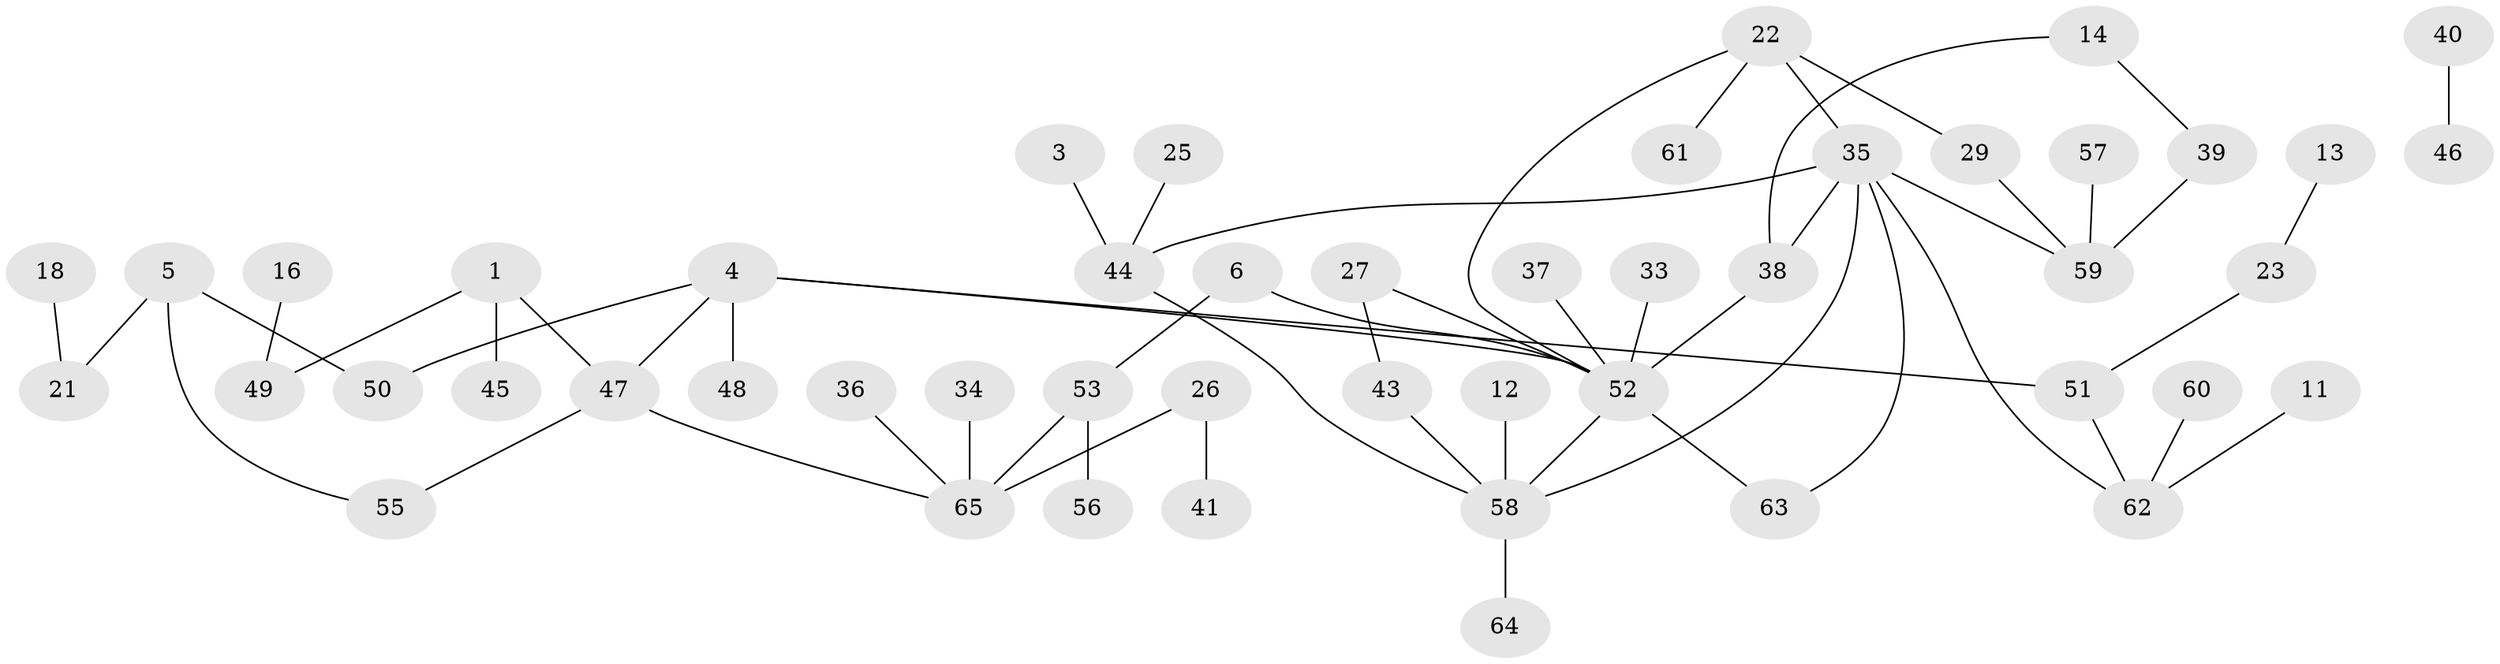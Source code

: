 // original degree distribution, {1: 0.29770992366412213, 2: 0.3282442748091603, 4: 0.07633587786259542, 0: 0.11450381679389313, 5: 0.007633587786259542, 3: 0.16793893129770993, 8: 0.007633587786259542}
// Generated by graph-tools (version 1.1) at 2025/25/03/09/25 03:25:24]
// undirected, 49 vertices, 57 edges
graph export_dot {
graph [start="1"]
  node [color=gray90,style=filled];
  1;
  3;
  4;
  5;
  6;
  11;
  12;
  13;
  14;
  16;
  18;
  21;
  22;
  23;
  25;
  26;
  27;
  29;
  33;
  34;
  35;
  36;
  37;
  38;
  39;
  40;
  41;
  43;
  44;
  45;
  46;
  47;
  48;
  49;
  50;
  51;
  52;
  53;
  55;
  56;
  57;
  58;
  59;
  60;
  61;
  62;
  63;
  64;
  65;
  1 -- 45 [weight=1.0];
  1 -- 47 [weight=1.0];
  1 -- 49 [weight=1.0];
  3 -- 44 [weight=1.0];
  4 -- 47 [weight=1.0];
  4 -- 48 [weight=1.0];
  4 -- 50 [weight=1.0];
  4 -- 51 [weight=1.0];
  4 -- 52 [weight=1.0];
  5 -- 21 [weight=1.0];
  5 -- 50 [weight=1.0];
  5 -- 55 [weight=1.0];
  6 -- 52 [weight=1.0];
  6 -- 53 [weight=1.0];
  11 -- 62 [weight=1.0];
  12 -- 58 [weight=1.0];
  13 -- 23 [weight=1.0];
  14 -- 38 [weight=1.0];
  14 -- 39 [weight=1.0];
  16 -- 49 [weight=1.0];
  18 -- 21 [weight=1.0];
  22 -- 29 [weight=1.0];
  22 -- 35 [weight=1.0];
  22 -- 52 [weight=1.0];
  22 -- 61 [weight=1.0];
  23 -- 51 [weight=1.0];
  25 -- 44 [weight=1.0];
  26 -- 41 [weight=1.0];
  26 -- 65 [weight=1.0];
  27 -- 43 [weight=1.0];
  27 -- 52 [weight=1.0];
  29 -- 59 [weight=1.0];
  33 -- 52 [weight=1.0];
  34 -- 65 [weight=1.0];
  35 -- 38 [weight=1.0];
  35 -- 44 [weight=1.0];
  35 -- 58 [weight=1.0];
  35 -- 59 [weight=1.0];
  35 -- 62 [weight=1.0];
  35 -- 63 [weight=1.0];
  36 -- 65 [weight=1.0];
  37 -- 52 [weight=1.0];
  38 -- 52 [weight=1.0];
  39 -- 59 [weight=1.0];
  40 -- 46 [weight=1.0];
  43 -- 58 [weight=1.0];
  44 -- 58 [weight=1.0];
  47 -- 55 [weight=1.0];
  47 -- 65 [weight=1.0];
  51 -- 62 [weight=1.0];
  52 -- 58 [weight=1.0];
  52 -- 63 [weight=1.0];
  53 -- 56 [weight=1.0];
  53 -- 65 [weight=1.0];
  57 -- 59 [weight=1.0];
  58 -- 64 [weight=1.0];
  60 -- 62 [weight=1.0];
}
